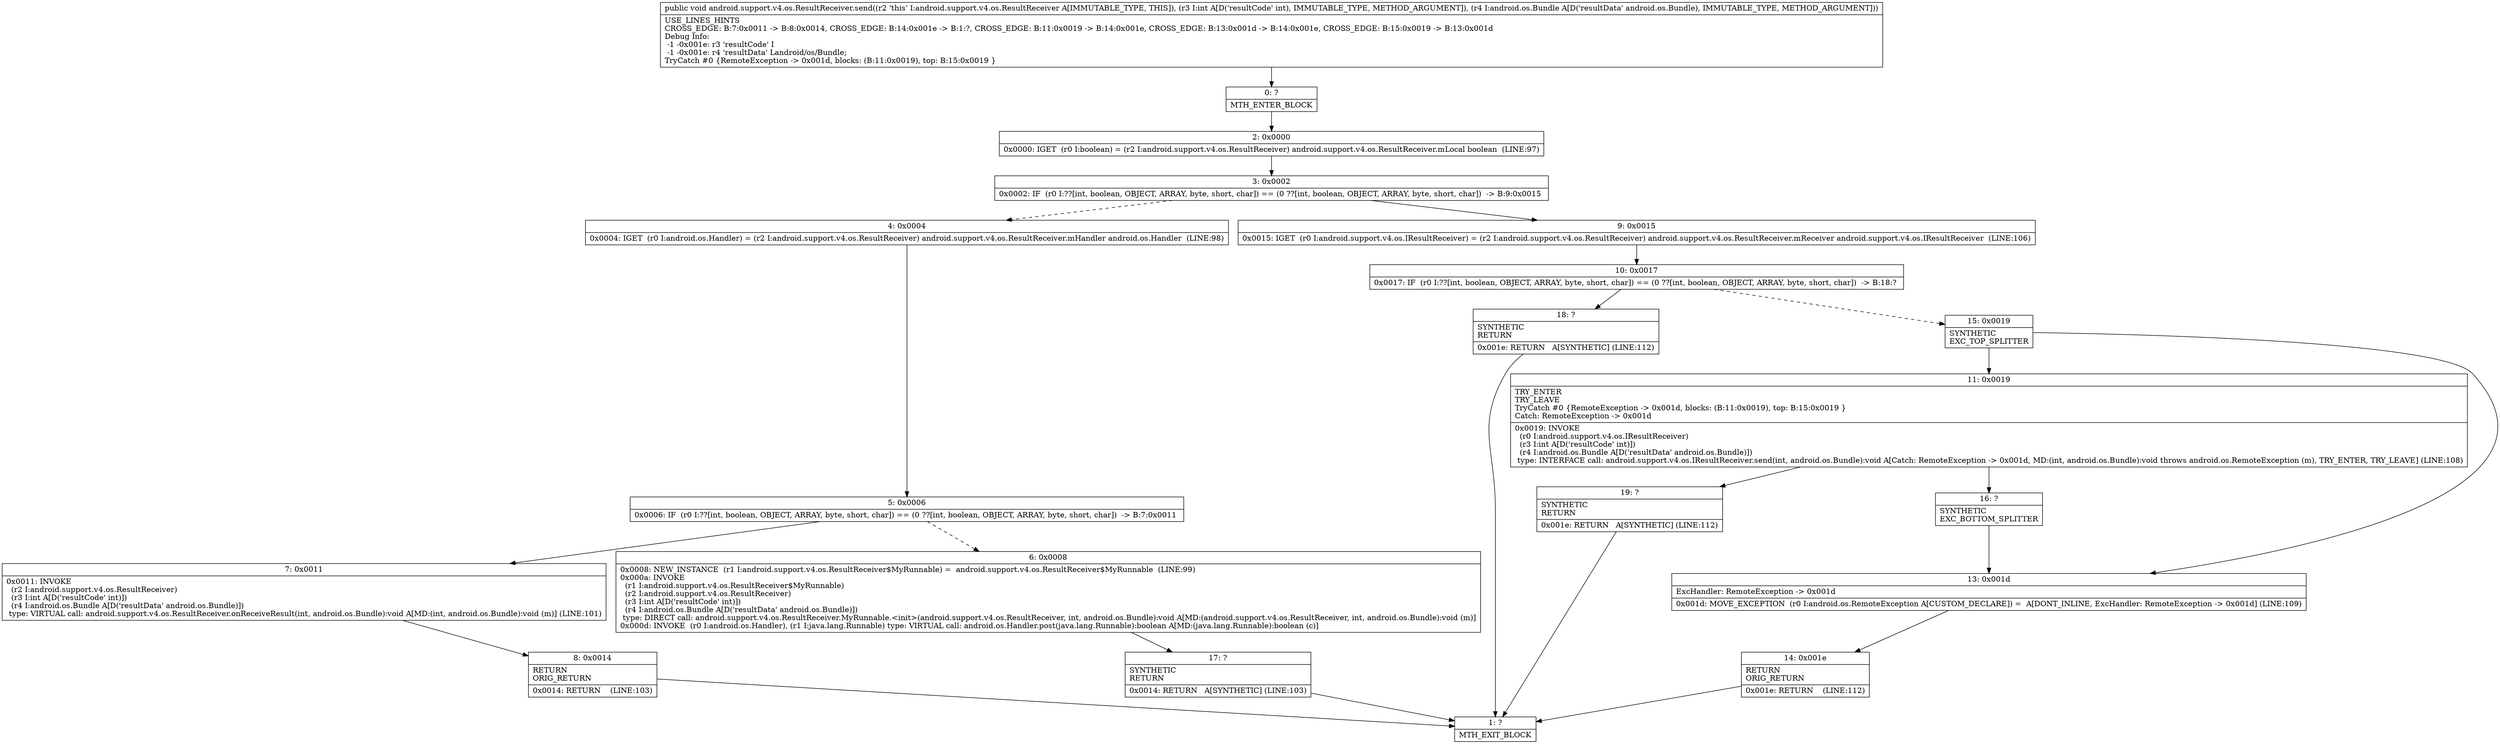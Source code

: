 digraph "CFG forandroid.support.v4.os.ResultReceiver.send(ILandroid\/os\/Bundle;)V" {
Node_0 [shape=record,label="{0\:\ ?|MTH_ENTER_BLOCK\l}"];
Node_2 [shape=record,label="{2\:\ 0x0000|0x0000: IGET  (r0 I:boolean) = (r2 I:android.support.v4.os.ResultReceiver) android.support.v4.os.ResultReceiver.mLocal boolean  (LINE:97)\l}"];
Node_3 [shape=record,label="{3\:\ 0x0002|0x0002: IF  (r0 I:??[int, boolean, OBJECT, ARRAY, byte, short, char]) == (0 ??[int, boolean, OBJECT, ARRAY, byte, short, char])  \-\> B:9:0x0015 \l}"];
Node_4 [shape=record,label="{4\:\ 0x0004|0x0004: IGET  (r0 I:android.os.Handler) = (r2 I:android.support.v4.os.ResultReceiver) android.support.v4.os.ResultReceiver.mHandler android.os.Handler  (LINE:98)\l}"];
Node_5 [shape=record,label="{5\:\ 0x0006|0x0006: IF  (r0 I:??[int, boolean, OBJECT, ARRAY, byte, short, char]) == (0 ??[int, boolean, OBJECT, ARRAY, byte, short, char])  \-\> B:7:0x0011 \l}"];
Node_6 [shape=record,label="{6\:\ 0x0008|0x0008: NEW_INSTANCE  (r1 I:android.support.v4.os.ResultReceiver$MyRunnable) =  android.support.v4.os.ResultReceiver$MyRunnable  (LINE:99)\l0x000a: INVOKE  \l  (r1 I:android.support.v4.os.ResultReceiver$MyRunnable)\l  (r2 I:android.support.v4.os.ResultReceiver)\l  (r3 I:int A[D('resultCode' int)])\l  (r4 I:android.os.Bundle A[D('resultData' android.os.Bundle)])\l type: DIRECT call: android.support.v4.os.ResultReceiver.MyRunnable.\<init\>(android.support.v4.os.ResultReceiver, int, android.os.Bundle):void A[MD:(android.support.v4.os.ResultReceiver, int, android.os.Bundle):void (m)]\l0x000d: INVOKE  (r0 I:android.os.Handler), (r1 I:java.lang.Runnable) type: VIRTUAL call: android.os.Handler.post(java.lang.Runnable):boolean A[MD:(java.lang.Runnable):boolean (c)]\l}"];
Node_17 [shape=record,label="{17\:\ ?|SYNTHETIC\lRETURN\l|0x0014: RETURN   A[SYNTHETIC] (LINE:103)\l}"];
Node_1 [shape=record,label="{1\:\ ?|MTH_EXIT_BLOCK\l}"];
Node_7 [shape=record,label="{7\:\ 0x0011|0x0011: INVOKE  \l  (r2 I:android.support.v4.os.ResultReceiver)\l  (r3 I:int A[D('resultCode' int)])\l  (r4 I:android.os.Bundle A[D('resultData' android.os.Bundle)])\l type: VIRTUAL call: android.support.v4.os.ResultReceiver.onReceiveResult(int, android.os.Bundle):void A[MD:(int, android.os.Bundle):void (m)] (LINE:101)\l}"];
Node_8 [shape=record,label="{8\:\ 0x0014|RETURN\lORIG_RETURN\l|0x0014: RETURN    (LINE:103)\l}"];
Node_9 [shape=record,label="{9\:\ 0x0015|0x0015: IGET  (r0 I:android.support.v4.os.IResultReceiver) = (r2 I:android.support.v4.os.ResultReceiver) android.support.v4.os.ResultReceiver.mReceiver android.support.v4.os.IResultReceiver  (LINE:106)\l}"];
Node_10 [shape=record,label="{10\:\ 0x0017|0x0017: IF  (r0 I:??[int, boolean, OBJECT, ARRAY, byte, short, char]) == (0 ??[int, boolean, OBJECT, ARRAY, byte, short, char])  \-\> B:18:? \l}"];
Node_15 [shape=record,label="{15\:\ 0x0019|SYNTHETIC\lEXC_TOP_SPLITTER\l}"];
Node_11 [shape=record,label="{11\:\ 0x0019|TRY_ENTER\lTRY_LEAVE\lTryCatch #0 \{RemoteException \-\> 0x001d, blocks: (B:11:0x0019), top: B:15:0x0019 \}\lCatch: RemoteException \-\> 0x001d\l|0x0019: INVOKE  \l  (r0 I:android.support.v4.os.IResultReceiver)\l  (r3 I:int A[D('resultCode' int)])\l  (r4 I:android.os.Bundle A[D('resultData' android.os.Bundle)])\l type: INTERFACE call: android.support.v4.os.IResultReceiver.send(int, android.os.Bundle):void A[Catch: RemoteException \-\> 0x001d, MD:(int, android.os.Bundle):void throws android.os.RemoteException (m), TRY_ENTER, TRY_LEAVE] (LINE:108)\l}"];
Node_16 [shape=record,label="{16\:\ ?|SYNTHETIC\lEXC_BOTTOM_SPLITTER\l}"];
Node_19 [shape=record,label="{19\:\ ?|SYNTHETIC\lRETURN\l|0x001e: RETURN   A[SYNTHETIC] (LINE:112)\l}"];
Node_13 [shape=record,label="{13\:\ 0x001d|ExcHandler: RemoteException \-\> 0x001d\l|0x001d: MOVE_EXCEPTION  (r0 I:android.os.RemoteException A[CUSTOM_DECLARE]) =  A[DONT_INLINE, ExcHandler: RemoteException \-\> 0x001d] (LINE:109)\l}"];
Node_14 [shape=record,label="{14\:\ 0x001e|RETURN\lORIG_RETURN\l|0x001e: RETURN    (LINE:112)\l}"];
Node_18 [shape=record,label="{18\:\ ?|SYNTHETIC\lRETURN\l|0x001e: RETURN   A[SYNTHETIC] (LINE:112)\l}"];
MethodNode[shape=record,label="{public void android.support.v4.os.ResultReceiver.send((r2 'this' I:android.support.v4.os.ResultReceiver A[IMMUTABLE_TYPE, THIS]), (r3 I:int A[D('resultCode' int), IMMUTABLE_TYPE, METHOD_ARGUMENT]), (r4 I:android.os.Bundle A[D('resultData' android.os.Bundle), IMMUTABLE_TYPE, METHOD_ARGUMENT]))  | USE_LINES_HINTS\lCROSS_EDGE: B:7:0x0011 \-\> B:8:0x0014, CROSS_EDGE: B:14:0x001e \-\> B:1:?, CROSS_EDGE: B:11:0x0019 \-\> B:14:0x001e, CROSS_EDGE: B:13:0x001d \-\> B:14:0x001e, CROSS_EDGE: B:15:0x0019 \-\> B:13:0x001d\lDebug Info:\l  \-1 \-0x001e: r3 'resultCode' I\l  \-1 \-0x001e: r4 'resultData' Landroid\/os\/Bundle;\lTryCatch #0 \{RemoteException \-\> 0x001d, blocks: (B:11:0x0019), top: B:15:0x0019 \}\l}"];
MethodNode -> Node_0;Node_0 -> Node_2;
Node_2 -> Node_3;
Node_3 -> Node_4[style=dashed];
Node_3 -> Node_9;
Node_4 -> Node_5;
Node_5 -> Node_6[style=dashed];
Node_5 -> Node_7;
Node_6 -> Node_17;
Node_17 -> Node_1;
Node_7 -> Node_8;
Node_8 -> Node_1;
Node_9 -> Node_10;
Node_10 -> Node_15[style=dashed];
Node_10 -> Node_18;
Node_15 -> Node_11;
Node_15 -> Node_13;
Node_11 -> Node_16;
Node_11 -> Node_19;
Node_16 -> Node_13;
Node_19 -> Node_1;
Node_13 -> Node_14;
Node_14 -> Node_1;
Node_18 -> Node_1;
}

